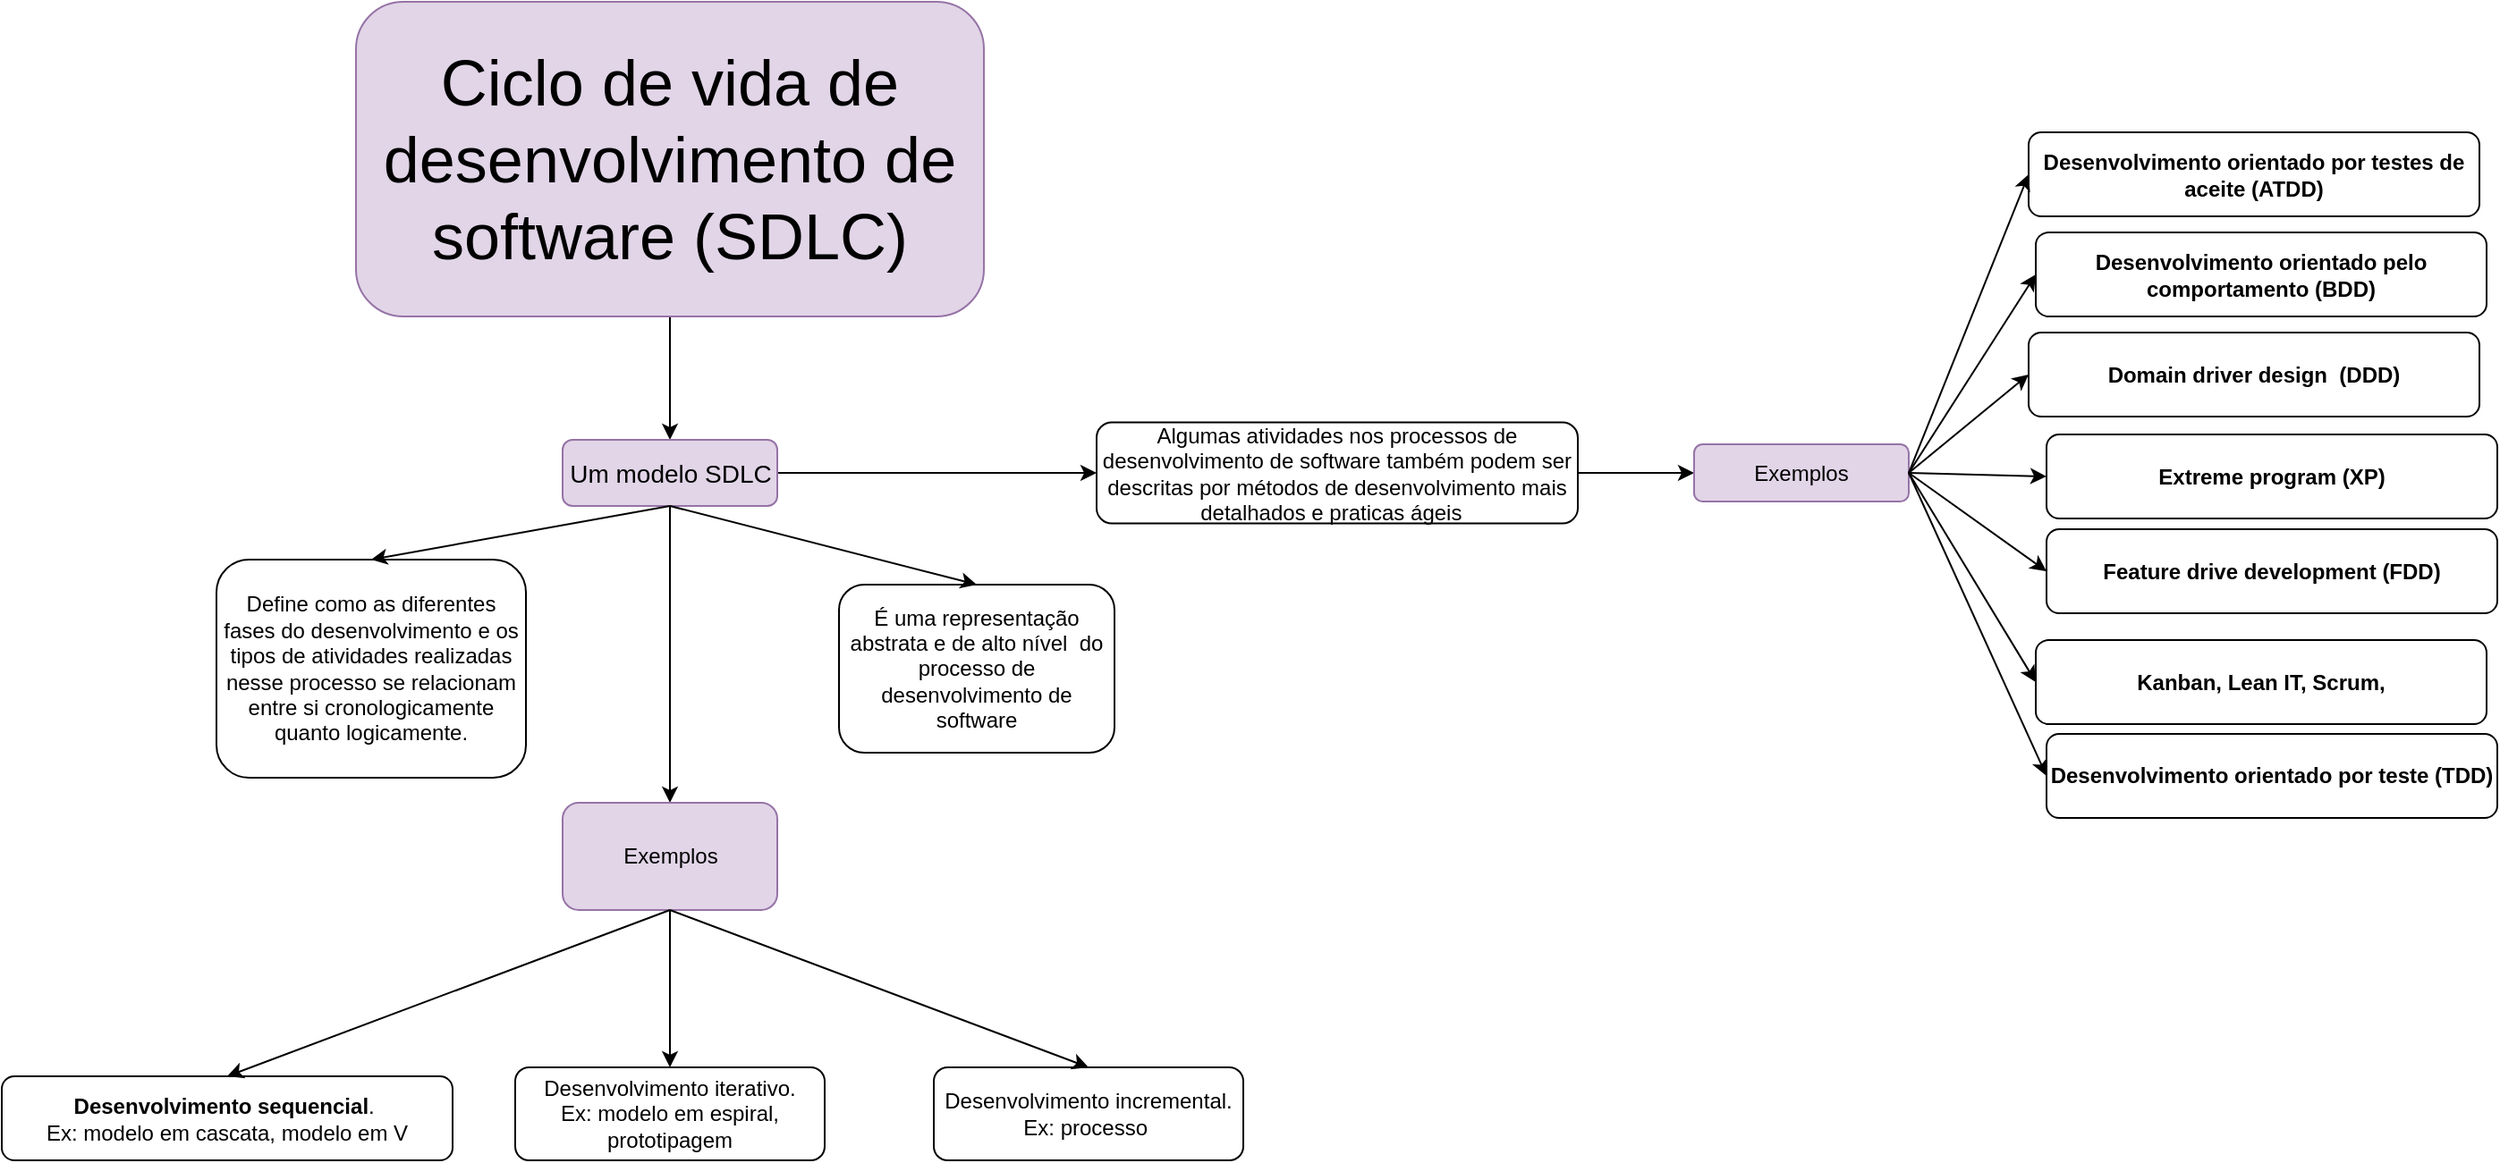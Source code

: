 <mxfile version="22.1.5" type="github" pages="4">
  <diagram name="Subtopico2.1" id="lRviSgMVGL4Z4l4xJwu7">
    <mxGraphModel dx="1032" dy="550" grid="0" gridSize="10" guides="1" tooltips="1" connect="1" arrows="1" fold="1" page="0" pageScale="1" pageWidth="1169" pageHeight="827" math="0" shadow="0">
      <root>
        <mxCell id="0" />
        <mxCell id="1" parent="0" />
        <mxCell id="2uhSqPjALit6IwWoEEMz-7" style="edgeStyle=orthogonalEdgeStyle;rounded=0;orthogonalLoop=1;jettySize=auto;html=1;" parent="1" source="2uhSqPjALit6IwWoEEMz-1" target="2uhSqPjALit6IwWoEEMz-4" edge="1">
          <mxGeometry relative="1" as="geometry" />
        </mxCell>
        <mxCell id="2uhSqPjALit6IwWoEEMz-1" value="&lt;font style=&quot;font-size: 36px;&quot;&gt;Ciclo de vida de desenvolvimento de software (SDLC)&lt;/font&gt;" style="rounded=1;whiteSpace=wrap;html=1;fillColor=#e1d5e7;strokeColor=#9673a6;" parent="1" vertex="1">
          <mxGeometry x="282" y="23" width="351" height="176" as="geometry" />
        </mxCell>
        <mxCell id="2uhSqPjALit6IwWoEEMz-14" style="edgeStyle=orthogonalEdgeStyle;rounded=0;orthogonalLoop=1;jettySize=auto;html=1;" parent="1" source="2uhSqPjALit6IwWoEEMz-4" target="2uhSqPjALit6IwWoEEMz-15" edge="1">
          <mxGeometry relative="1" as="geometry">
            <mxPoint x="342.115" y="286.5" as="targetPoint" />
          </mxGeometry>
        </mxCell>
        <mxCell id="2uhSqPjALit6IwWoEEMz-23" style="edgeStyle=orthogonalEdgeStyle;rounded=0;orthogonalLoop=1;jettySize=auto;html=1;" parent="1" source="2uhSqPjALit6IwWoEEMz-4" target="2uhSqPjALit6IwWoEEMz-25" edge="1">
          <mxGeometry relative="1" as="geometry">
            <mxPoint x="672.115" y="286.5" as="targetPoint" />
          </mxGeometry>
        </mxCell>
        <mxCell id="2uhSqPjALit6IwWoEEMz-4" value="&lt;font style=&quot;font-size: 14px;&quot;&gt;Um modelo SDLC&lt;/font&gt;" style="rounded=1;whiteSpace=wrap;html=1;fillColor=#e1d5e7;strokeColor=#9673a6;" parent="1" vertex="1">
          <mxGeometry x="397.5" y="268" width="120" height="37" as="geometry" />
        </mxCell>
        <mxCell id="2uhSqPjALit6IwWoEEMz-8" value="É uma representação abstrata e de alto nível&amp;nbsp; do processo de desenvolvimento de software" style="rounded=1;whiteSpace=wrap;html=1;" parent="1" vertex="1">
          <mxGeometry x="552" y="349" width="154" height="94" as="geometry" />
        </mxCell>
        <mxCell id="2uhSqPjALit6IwWoEEMz-10" value="" style="endArrow=classic;html=1;rounded=0;exitX=0.5;exitY=1;exitDx=0;exitDy=0;entryX=0.5;entryY=0;entryDx=0;entryDy=0;" parent="1" source="2uhSqPjALit6IwWoEEMz-4" target="2uhSqPjALit6IwWoEEMz-8" edge="1">
          <mxGeometry width="50" height="50" relative="1" as="geometry">
            <mxPoint x="428" y="316" as="sourcePoint" />
            <mxPoint x="478" y="266" as="targetPoint" />
          </mxGeometry>
        </mxCell>
        <mxCell id="2uhSqPjALit6IwWoEEMz-12" value="Define como as diferentes fases do desenvolvimento e os tipos de atividades realizadas nesse processo se relacionam entre si cronologicamente quanto logicamente." style="rounded=1;whiteSpace=wrap;html=1;" parent="1" vertex="1">
          <mxGeometry x="204" y="335" width="173" height="122" as="geometry" />
        </mxCell>
        <mxCell id="2uhSqPjALit6IwWoEEMz-13" value="" style="endArrow=classic;html=1;rounded=0;exitX=0.5;exitY=1;exitDx=0;exitDy=0;entryX=0.5;entryY=0;entryDx=0;entryDy=0;" parent="1" source="2uhSqPjALit6IwWoEEMz-4" target="2uhSqPjALit6IwWoEEMz-12" edge="1">
          <mxGeometry width="50" height="50" relative="1" as="geometry">
            <mxPoint x="468" y="315" as="sourcePoint" />
            <mxPoint x="488" y="276" as="targetPoint" />
          </mxGeometry>
        </mxCell>
        <mxCell id="2uhSqPjALit6IwWoEEMz-15" value="Exemplos" style="whiteSpace=wrap;html=1;fillColor=#e1d5e7;strokeColor=#9673a6;rounded=1;" parent="1" vertex="1">
          <mxGeometry x="397.5" y="471" width="120" height="60" as="geometry" />
        </mxCell>
        <mxCell id="2uhSqPjALit6IwWoEEMz-17" value="&lt;b&gt;Desenvolvimento sequencial&lt;/b&gt;.&amp;nbsp;&lt;br&gt;Ex: modelo em cascata, modelo em V" style="rounded=1;whiteSpace=wrap;html=1;" parent="1" vertex="1">
          <mxGeometry x="84" y="624" width="252" height="47" as="geometry" />
        </mxCell>
        <mxCell id="2uhSqPjALit6IwWoEEMz-18" value="" style="endArrow=classic;html=1;rounded=0;exitX=0.5;exitY=1;exitDx=0;exitDy=0;entryX=0.5;entryY=0;entryDx=0;entryDy=0;" parent="1" source="2uhSqPjALit6IwWoEEMz-15" target="2uhSqPjALit6IwWoEEMz-17" edge="1">
          <mxGeometry width="50" height="50" relative="1" as="geometry">
            <mxPoint x="37" y="341" as="sourcePoint" />
            <mxPoint x="67" y="312" as="targetPoint" />
          </mxGeometry>
        </mxCell>
        <mxCell id="2uhSqPjALit6IwWoEEMz-19" value="Desenvolvimento iterativo.&lt;br&gt;Ex: modelo em espiral, prototipagem" style="rounded=1;whiteSpace=wrap;html=1;" parent="1" vertex="1">
          <mxGeometry x="371" y="619" width="173" height="52" as="geometry" />
        </mxCell>
        <mxCell id="2uhSqPjALit6IwWoEEMz-20" value="" style="endArrow=classic;html=1;rounded=0;exitX=0.5;exitY=1;exitDx=0;exitDy=0;entryX=0.5;entryY=0;entryDx=0;entryDy=0;" parent="1" source="2uhSqPjALit6IwWoEEMz-15" target="2uhSqPjALit6IwWoEEMz-19" edge="1">
          <mxGeometry width="50" height="50" relative="1" as="geometry">
            <mxPoint x="633" y="531" as="sourcePoint" />
            <mxPoint x="242" y="312" as="targetPoint" />
          </mxGeometry>
        </mxCell>
        <mxCell id="2uhSqPjALit6IwWoEEMz-21" value="Desenvolvimento incremental.&lt;br&gt;Ex: processo&amp;nbsp;" style="rounded=1;whiteSpace=wrap;html=1;" parent="1" vertex="1">
          <mxGeometry x="605" y="619" width="173" height="52" as="geometry" />
        </mxCell>
        <mxCell id="2uhSqPjALit6IwWoEEMz-22" value="" style="endArrow=classic;html=1;rounded=0;exitX=0.5;exitY=1;exitDx=0;exitDy=0;entryX=0.5;entryY=0;entryDx=0;entryDy=0;" parent="1" source="2uhSqPjALit6IwWoEEMz-15" target="2uhSqPjALit6IwWoEEMz-21" edge="1">
          <mxGeometry width="50" height="50" relative="1" as="geometry">
            <mxPoint x="641" y="538" as="sourcePoint" />
            <mxPoint x="425" y="319" as="targetPoint" />
          </mxGeometry>
        </mxCell>
        <mxCell id="2uhSqPjALit6IwWoEEMz-26" style="edgeStyle=orthogonalEdgeStyle;rounded=0;orthogonalLoop=1;jettySize=auto;html=1;exitX=1;exitY=0.5;exitDx=0;exitDy=0;entryX=0;entryY=0.5;entryDx=0;entryDy=0;" parent="1" source="2uhSqPjALit6IwWoEEMz-25" target="2uhSqPjALit6IwWoEEMz-27" edge="1">
          <mxGeometry relative="1" as="geometry">
            <mxPoint x="1045.448" y="287" as="targetPoint" />
          </mxGeometry>
        </mxCell>
        <mxCell id="2uhSqPjALit6IwWoEEMz-25" value="Algumas atividades nos processos de desenvolvimento de software também podem ser descritas por métodos de desenvolvimento mais detalhados e praticas ágeis&amp;nbsp;&amp;nbsp;" style="rounded=1;whiteSpace=wrap;html=1;" parent="1" vertex="1">
          <mxGeometry x="696" y="258.25" width="269" height="56.5" as="geometry" />
        </mxCell>
        <mxCell id="2uhSqPjALit6IwWoEEMz-27" value="Exemplos" style="whiteSpace=wrap;html=1;fillColor=#e1d5e7;strokeColor=#9673a6;rounded=1;" parent="1" vertex="1">
          <mxGeometry x="1030" y="270.5" width="120" height="32" as="geometry" />
        </mxCell>
        <mxCell id="2uhSqPjALit6IwWoEEMz-28" value="&lt;b&gt;Desenvolvimento orientado por testes de aceite (ATDD)&lt;/b&gt;" style="rounded=1;whiteSpace=wrap;html=1;" parent="1" vertex="1">
          <mxGeometry x="1217" y="96" width="252" height="47" as="geometry" />
        </mxCell>
        <mxCell id="2uhSqPjALit6IwWoEEMz-29" value="" style="endArrow=classic;html=1;rounded=0;exitX=1;exitY=0.5;exitDx=0;exitDy=0;entryX=0;entryY=0.5;entryDx=0;entryDy=0;" parent="1" source="2uhSqPjALit6IwWoEEMz-27" target="2uhSqPjALit6IwWoEEMz-28" edge="1">
          <mxGeometry width="50" height="50" relative="1" as="geometry">
            <mxPoint x="1154" y="258.25" as="sourcePoint" />
            <mxPoint x="1180" y="-6.25" as="targetPoint" />
          </mxGeometry>
        </mxCell>
        <mxCell id="2uhSqPjALit6IwWoEEMz-32" value="" style="endArrow=classic;html=1;rounded=0;entryX=0;entryY=0.5;entryDx=0;entryDy=0;exitX=1;exitY=0.5;exitDx=0;exitDy=0;" parent="1" source="2uhSqPjALit6IwWoEEMz-27" target="2uhSqPjALit6IwWoEEMz-33" edge="1">
          <mxGeometry width="50" height="50" relative="1" as="geometry">
            <mxPoint x="1165" y="355" as="sourcePoint" />
            <mxPoint x="1204" y="68.75" as="targetPoint" />
          </mxGeometry>
        </mxCell>
        <mxCell id="2uhSqPjALit6IwWoEEMz-33" value="&lt;b&gt;Desenvolvimento orientado pelo comportamento (BDD)&lt;/b&gt;" style="rounded=1;whiteSpace=wrap;html=1;" parent="1" vertex="1">
          <mxGeometry x="1221" y="152" width="252" height="47" as="geometry" />
        </mxCell>
        <mxCell id="2uhSqPjALit6IwWoEEMz-34" value="" style="endArrow=classic;html=1;rounded=0;entryX=0;entryY=0.5;entryDx=0;entryDy=0;exitX=1;exitY=0.5;exitDx=0;exitDy=0;" parent="1" source="2uhSqPjALit6IwWoEEMz-27" target="2uhSqPjALit6IwWoEEMz-35" edge="1">
          <mxGeometry width="50" height="50" relative="1" as="geometry">
            <mxPoint x="1126" y="323.5" as="sourcePoint" />
            <mxPoint x="1190" y="115.75" as="targetPoint" />
          </mxGeometry>
        </mxCell>
        <mxCell id="2uhSqPjALit6IwWoEEMz-35" value="&lt;b&gt;Domain driver design&amp;nbsp; (DDD)&lt;/b&gt;" style="rounded=1;whiteSpace=wrap;html=1;" parent="1" vertex="1">
          <mxGeometry x="1217" y="208" width="252" height="47" as="geometry" />
        </mxCell>
        <mxCell id="2uhSqPjALit6IwWoEEMz-36" value="" style="endArrow=classic;html=1;rounded=0;entryX=0;entryY=0.5;entryDx=0;entryDy=0;exitX=1;exitY=0.5;exitDx=0;exitDy=0;" parent="1" source="2uhSqPjALit6IwWoEEMz-27" target="2uhSqPjALit6IwWoEEMz-37" edge="1">
          <mxGeometry width="50" height="50" relative="1" as="geometry">
            <mxPoint x="1150" y="282.5" as="sourcePoint" />
            <mxPoint x="1174" y="185.75" as="targetPoint" />
          </mxGeometry>
        </mxCell>
        <mxCell id="2uhSqPjALit6IwWoEEMz-37" value="&lt;b&gt;Extreme program (XP)&lt;/b&gt;" style="rounded=1;whiteSpace=wrap;html=1;" parent="1" vertex="1">
          <mxGeometry x="1227" y="265" width="252" height="47" as="geometry" />
        </mxCell>
        <mxCell id="2uhSqPjALit6IwWoEEMz-38" value="" style="endArrow=classic;html=1;rounded=0;entryX=0;entryY=0.5;entryDx=0;entryDy=0;exitX=1;exitY=0.5;exitDx=0;exitDy=0;" parent="1" source="2uhSqPjALit6IwWoEEMz-27" target="2uhSqPjALit6IwWoEEMz-39" edge="1">
          <mxGeometry width="50" height="50" relative="1" as="geometry">
            <mxPoint x="1106" y="355" as="sourcePoint" />
            <mxPoint x="1130" y="253.75" as="targetPoint" />
          </mxGeometry>
        </mxCell>
        <mxCell id="2uhSqPjALit6IwWoEEMz-39" value="&lt;b&gt;Feature drive development (FDD)&lt;/b&gt;" style="rounded=1;whiteSpace=wrap;html=1;" parent="1" vertex="1">
          <mxGeometry x="1227" y="318" width="252" height="47" as="geometry" />
        </mxCell>
        <mxCell id="2uhSqPjALit6IwWoEEMz-40" value="" style="endArrow=classic;html=1;rounded=0;entryX=0;entryY=0.5;entryDx=0;entryDy=0;exitX=1;exitY=0.5;exitDx=0;exitDy=0;" parent="1" source="2uhSqPjALit6IwWoEEMz-27" target="2uhSqPjALit6IwWoEEMz-41" edge="1">
          <mxGeometry width="50" height="50" relative="1" as="geometry">
            <mxPoint x="1154" y="393" as="sourcePoint" />
            <mxPoint x="1128" y="359.75" as="targetPoint" />
          </mxGeometry>
        </mxCell>
        <mxCell id="2uhSqPjALit6IwWoEEMz-41" value="&lt;b&gt;Kanban, Lean IT, Scrum,&lt;/b&gt;" style="rounded=1;whiteSpace=wrap;html=1;" parent="1" vertex="1">
          <mxGeometry x="1221" y="380" width="252" height="47" as="geometry" />
        </mxCell>
        <mxCell id="2uhSqPjALit6IwWoEEMz-42" value="" style="endArrow=classic;html=1;rounded=0;entryX=0;entryY=0.5;entryDx=0;entryDy=0;exitX=1;exitY=0.5;exitDx=0;exitDy=0;" parent="1" source="2uhSqPjALit6IwWoEEMz-27" target="2uhSqPjALit6IwWoEEMz-43" edge="1">
          <mxGeometry width="50" height="50" relative="1" as="geometry">
            <mxPoint x="1160" y="287" as="sourcePoint" />
            <mxPoint x="1134" y="412.25" as="targetPoint" />
          </mxGeometry>
        </mxCell>
        <mxCell id="2uhSqPjALit6IwWoEEMz-43" value="&lt;b&gt;Desenvolvimento orientado por teste (TDD)&lt;/b&gt;" style="rounded=1;whiteSpace=wrap;html=1;" parent="1" vertex="1">
          <mxGeometry x="1227" y="432.5" width="252" height="47" as="geometry" />
        </mxCell>
      </root>
    </mxGraphModel>
  </diagram>
  <diagram id="OWAZIi1sSoX5b2HP1g7s" name="Subtopico2.1.1">
    <mxGraphModel dx="2447" dy="1297" grid="0" gridSize="10" guides="1" tooltips="1" connect="1" arrows="1" fold="1" page="0" pageScale="1" pageWidth="1169" pageHeight="827" math="0" shadow="0">
      <root>
        <mxCell id="0" />
        <mxCell id="1" parent="0" />
        <mxCell id="pDeCSo_xeqtx8VQxJZtU-3" style="edgeStyle=orthogonalEdgeStyle;rounded=0;orthogonalLoop=1;jettySize=auto;html=1;exitX=0.5;exitY=1;exitDx=0;exitDy=0;entryX=0.5;entryY=0;entryDx=0;entryDy=0;" edge="1" parent="1" source="pDeCSo_xeqtx8VQxJZtU-1" target="pDeCSo_xeqtx8VQxJZtU-2">
          <mxGeometry relative="1" as="geometry" />
        </mxCell>
        <mxCell id="pDeCSo_xeqtx8VQxJZtU-1" value="&lt;font style=&quot;font-size: 36px;&quot;&gt;Ciclo de vida de desenvolvimento de software (SDLC)&lt;/font&gt;" style="rounded=1;whiteSpace=wrap;html=1;fillColor=#e1d5e7;strokeColor=#9673a6;" vertex="1" parent="1">
          <mxGeometry x="351" y="16" width="351" height="176" as="geometry" />
        </mxCell>
        <mxCell id="pDeCSo_xeqtx8VQxJZtU-5" style="edgeStyle=orthogonalEdgeStyle;rounded=0;orthogonalLoop=1;jettySize=auto;html=1;" edge="1" parent="1" source="pDeCSo_xeqtx8VQxJZtU-2" target="pDeCSo_xeqtx8VQxJZtU-4">
          <mxGeometry relative="1" as="geometry" />
        </mxCell>
        <mxCell id="pDeCSo_xeqtx8VQxJZtU-2" value="&lt;font style=&quot;font-size: 24px;&quot;&gt;&lt;b&gt;Impactam&lt;/b&gt;&lt;/font&gt;" style="rounded=1;whiteSpace=wrap;html=1;fillColor=#fff2cc;strokeColor=#d6b656;" vertex="1" parent="1">
          <mxGeometry x="467" y="238" width="120" height="60" as="geometry" />
        </mxCell>
        <mxCell id="pDeCSo_xeqtx8VQxJZtU-9" style="edgeStyle=orthogonalEdgeStyle;rounded=0;orthogonalLoop=1;jettySize=auto;html=1;" edge="1" parent="1" source="pDeCSo_xeqtx8VQxJZtU-4" target="pDeCSo_xeqtx8VQxJZtU-10">
          <mxGeometry relative="1" as="geometry">
            <mxPoint x="527" y="556.681" as="targetPoint" />
          </mxGeometry>
        </mxCell>
        <mxCell id="pDeCSo_xeqtx8VQxJZtU-4" value="&lt;font style=&quot;font-size: 47px;&quot;&gt;Testes&lt;/font&gt;" style="rounded=1;whiteSpace=wrap;html=1;fillColor=#e1d5e7;strokeColor=none;fontSize=47;fontStyle=1" vertex="1" parent="1">
          <mxGeometry x="403.75" y="342" width="246.5" height="125.75" as="geometry" />
        </mxCell>
        <mxCell id="pDeCSo_xeqtx8VQxJZtU-6" value="" style="endArrow=classic;html=1;rounded=0;exitX=0.989;exitY=0.081;exitDx=0;exitDy=0;exitPerimeter=0;entryX=0;entryY=0.5;entryDx=0;entryDy=0;" edge="1" parent="1" source="pDeCSo_xeqtx8VQxJZtU-4" target="pDeCSo_xeqtx8VQxJZtU-8">
          <mxGeometry width="50" height="50" relative="1" as="geometry">
            <mxPoint x="650.25" y="339" as="sourcePoint" />
            <mxPoint x="704.323" y="304" as="targetPoint" />
          </mxGeometry>
        </mxCell>
        <mxCell id="pDeCSo_xeqtx8VQxJZtU-8" value="Para serem bem sucedidos, precisam ser adaptados conforme o SDLC." style="rounded=1;whiteSpace=wrap;html=1;" vertex="1" parent="1">
          <mxGeometry x="713" y="277" width="120" height="60" as="geometry" />
        </mxCell>
        <mxCell id="pDeCSo_xeqtx8VQxJZtU-10" value="&lt;span style=&quot;font-size: 24px;&quot;&gt;&lt;b&gt;Em&lt;/b&gt;&lt;/span&gt;" style="rounded=1;whiteSpace=wrap;html=1;fillColor=#fff2cc;strokeColor=#d6b656;" vertex="1" parent="1">
          <mxGeometry x="461" y="511" width="130.75" height="32" as="geometry" />
        </mxCell>
        <mxCell id="pDeCSo_xeqtx8VQxJZtU-11" value="" style="endArrow=classic;html=1;rounded=0;exitX=0.5;exitY=1;exitDx=0;exitDy=0;entryX=0.5;entryY=0;entryDx=0;entryDy=0;" edge="1" parent="1" target="pDeCSo_xeqtx8VQxJZtU-12" source="pDeCSo_xeqtx8VQxJZtU-10">
          <mxGeometry width="50" height="50" relative="1" as="geometry">
            <mxPoint x="460.043" y="538.0" as="sourcePoint" />
            <mxPoint x="403.323" y="686.87" as="targetPoint" />
          </mxGeometry>
        </mxCell>
        <mxCell id="pDeCSo_xeqtx8VQxJZtU-12" value="O Escopo e cronograma das atividades de teste (Ex: níveis de teste e tipos de teste)" style="rounded=1;whiteSpace=wrap;html=1;" vertex="1" parent="1">
          <mxGeometry x="48" y="594" width="164" height="61" as="geometry" />
        </mxCell>
        <mxCell id="pDeCSo_xeqtx8VQxJZtU-13" value="" style="endArrow=classic;html=1;rounded=0;exitX=0.5;exitY=1;exitDx=0;exitDy=0;entryX=0.5;entryY=0;entryDx=0;entryDy=0;" edge="1" parent="1" target="pDeCSo_xeqtx8VQxJZtU-14" source="pDeCSo_xeqtx8VQxJZtU-10">
          <mxGeometry width="50" height="50" relative="1" as="geometry">
            <mxPoint x="698" y="545" as="sourcePoint" />
            <mxPoint x="575.323" y="688.87" as="targetPoint" />
          </mxGeometry>
        </mxCell>
        <mxCell id="pDeCSo_xeqtx8VQxJZtU-14" value="Nível de detalhamento da documentação de teste" style="rounded=1;whiteSpace=wrap;html=1;" vertex="1" parent="1">
          <mxGeometry x="218" y="594" width="164" height="61" as="geometry" />
        </mxCell>
        <mxCell id="pDeCSo_xeqtx8VQxJZtU-15" value="" style="endArrow=classic;html=1;rounded=0;exitX=0.5;exitY=1;exitDx=0;exitDy=0;entryX=0.5;entryY=0;entryDx=0;entryDy=0;" edge="1" parent="1" target="pDeCSo_xeqtx8VQxJZtU-16" source="pDeCSo_xeqtx8VQxJZtU-10">
          <mxGeometry width="50" height="50" relative="1" as="geometry">
            <mxPoint x="696" y="543" as="sourcePoint" />
            <mxPoint x="745.323" y="688.87" as="targetPoint" />
          </mxGeometry>
        </mxCell>
        <mxCell id="pDeCSo_xeqtx8VQxJZtU-16" value="A escolha das técnicas de teste e da abordagem de teste" style="rounded=1;whiteSpace=wrap;html=1;" vertex="1" parent="1">
          <mxGeometry x="387" y="594" width="164" height="61" as="geometry" />
        </mxCell>
        <mxCell id="pDeCSo_xeqtx8VQxJZtU-17" value="" style="endArrow=classic;html=1;rounded=0;exitX=0.5;exitY=1;exitDx=0;exitDy=0;entryX=0.5;entryY=0;entryDx=0;entryDy=0;" edge="1" parent="1" target="pDeCSo_xeqtx8VQxJZtU-18" source="pDeCSo_xeqtx8VQxJZtU-10">
          <mxGeometry width="50" height="50" relative="1" as="geometry">
            <mxPoint x="705" y="543" as="sourcePoint" />
            <mxPoint x="924.323" y="688.87" as="targetPoint" />
          </mxGeometry>
        </mxCell>
        <mxCell id="pDeCSo_xeqtx8VQxJZtU-18" value="A escolha das técnicas de teste e da abordagem de teste" style="rounded=1;whiteSpace=wrap;html=1;" vertex="1" parent="1">
          <mxGeometry x="558" y="596" width="164" height="61" as="geometry" />
        </mxCell>
        <mxCell id="pDeCSo_xeqtx8VQxJZtU-19" value="" style="endArrow=classic;html=1;rounded=0;exitX=0.5;exitY=1;exitDx=0;exitDy=0;entryX=0.5;entryY=0;entryDx=0;entryDy=0;" edge="1" parent="1" target="pDeCSo_xeqtx8VQxJZtU-20" source="pDeCSo_xeqtx8VQxJZtU-10">
          <mxGeometry width="50" height="50" relative="1" as="geometry">
            <mxPoint x="702" y="543" as="sourcePoint" />
            <mxPoint x="1100.323" y="688.87" as="targetPoint" />
          </mxGeometry>
        </mxCell>
        <mxCell id="pDeCSo_xeqtx8VQxJZtU-20" value="A extensão da automação de teste" style="rounded=1;whiteSpace=wrap;html=1;" vertex="1" parent="1">
          <mxGeometry x="729" y="594" width="164" height="61" as="geometry" />
        </mxCell>
        <mxCell id="pDeCSo_xeqtx8VQxJZtU-21" value="" style="endArrow=classic;html=1;rounded=0;exitX=0.5;exitY=1;exitDx=0;exitDy=0;entryX=0.5;entryY=0;entryDx=0;entryDy=0;" edge="1" parent="1" target="pDeCSo_xeqtx8VQxJZtU-22" source="pDeCSo_xeqtx8VQxJZtU-10">
          <mxGeometry width="50" height="50" relative="1" as="geometry">
            <mxPoint x="713" y="545" as="sourcePoint" />
            <mxPoint x="1287.323" y="690.87" as="targetPoint" />
          </mxGeometry>
        </mxCell>
        <mxCell id="pDeCSo_xeqtx8VQxJZtU-22" value="O papel e responsabilidade de um testador" style="rounded=1;whiteSpace=wrap;html=1;" vertex="1" parent="1">
          <mxGeometry x="906" y="594" width="164" height="61" as="geometry" />
        </mxCell>
        <mxCell id="pDeCSo_xeqtx8VQxJZtU-31" style="edgeStyle=orthogonalEdgeStyle;rounded=0;orthogonalLoop=1;jettySize=auto;html=1;" edge="1" parent="1" source="pDeCSo_xeqtx8VQxJZtU-26" target="pDeCSo_xeqtx8VQxJZtU-30">
          <mxGeometry relative="1" as="geometry" />
        </mxCell>
        <mxCell id="pDeCSo_xeqtx8VQxJZtU-26" value="&lt;font style=&quot;font-size: 18px;&quot;&gt;Modelo Sequencial&lt;/font&gt;" style="rounded=1;whiteSpace=wrap;html=1;fillColor=#e1d5e7;strokeColor=#9673a6;" vertex="1" parent="1">
          <mxGeometry x="-3" y="-33" width="130" height="62" as="geometry" />
        </mxCell>
        <mxCell id="pDeCSo_xeqtx8VQxJZtU-27" value="" style="endArrow=classic;html=1;rounded=0;exitX=0;exitY=0.5;exitDx=0;exitDy=0;entryX=1;entryY=0.5;entryDx=0;entryDy=0;" edge="1" parent="1" source="pDeCSo_xeqtx8VQxJZtU-1" target="pDeCSo_xeqtx8VQxJZtU-26">
          <mxGeometry width="50" height="50" relative="1" as="geometry">
            <mxPoint x="176" y="211" as="sourcePoint" />
            <mxPoint x="241" y="166" as="targetPoint" />
          </mxGeometry>
        </mxCell>
        <mxCell id="pDeCSo_xeqtx8VQxJZtU-28" value="&lt;font style=&quot;font-size: 18px;&quot;&gt;Modelo iterativo e incremental&lt;/font&gt;" style="rounded=1;whiteSpace=wrap;html=1;fillColor=#e1d5e7;strokeColor=#9673a6;" vertex="1" parent="1">
          <mxGeometry y="154" width="130" height="62" as="geometry" />
        </mxCell>
        <mxCell id="pDeCSo_xeqtx8VQxJZtU-29" value="" style="endArrow=classic;html=1;rounded=0;exitX=0;exitY=0.5;exitDx=0;exitDy=0;entryX=1;entryY=0.5;entryDx=0;entryDy=0;" edge="1" parent="1" target="pDeCSo_xeqtx8VQxJZtU-28" source="pDeCSo_xeqtx8VQxJZtU-1">
          <mxGeometry width="50" height="50" relative="1" as="geometry">
            <mxPoint x="355" y="203" as="sourcePoint" />
            <mxPoint x="245" y="265" as="targetPoint" />
          </mxGeometry>
        </mxCell>
        <mxCell id="pDeCSo_xeqtx8VQxJZtU-30" value="Nas fases iniciais, os testadores normalmente participam das seguintes atividades" style="rounded=1;whiteSpace=wrap;html=1;" vertex="1" parent="1">
          <mxGeometry x="-207" y="-40.5" width="136" height="77" as="geometry" />
        </mxCell>
        <mxCell id="pDeCSo_xeqtx8VQxJZtU-33" value="" style="endArrow=classic;html=1;rounded=0;exitX=0;exitY=0.5;exitDx=0;exitDy=0;entryX=1;entryY=0.5;entryDx=0;entryDy=0;" edge="1" parent="1" source="pDeCSo_xeqtx8VQxJZtU-30" target="pDeCSo_xeqtx8VQxJZtU-34">
          <mxGeometry width="50" height="50" relative="1" as="geometry">
            <mxPoint x="-197" y="8" as="sourcePoint" />
            <mxPoint x="-311" y="6" as="targetPoint" />
          </mxGeometry>
        </mxCell>
        <mxCell id="pDeCSo_xeqtx8VQxJZtU-34" value="Revisões de requisitos" style="rounded=1;whiteSpace=wrap;html=1;" vertex="1" parent="1">
          <mxGeometry x="-385" y="34" width="89" height="39" as="geometry" />
        </mxCell>
        <mxCell id="pDeCSo_xeqtx8VQxJZtU-36" value="" style="endArrow=classic;html=1;rounded=0;exitX=0;exitY=0.5;exitDx=0;exitDy=0;entryX=1;entryY=0.5;entryDx=0;entryDy=0;" edge="1" parent="1" target="pDeCSo_xeqtx8VQxJZtU-37">
          <mxGeometry width="50" height="50" relative="1" as="geometry">
            <mxPoint x="-207" y="-2" as="sourcePoint" />
            <mxPoint x="-311" y="-47" as="targetPoint" />
          </mxGeometry>
        </mxCell>
        <mxCell id="pDeCSo_xeqtx8VQxJZtU-37" value="Análise de testes" style="rounded=1;whiteSpace=wrap;html=1;" vertex="1" parent="1">
          <mxGeometry x="-385" y="-16" width="89" height="39" as="geometry" />
        </mxCell>
        <mxCell id="pDeCSo_xeqtx8VQxJZtU-38" value="" style="endArrow=classic;html=1;rounded=0;exitX=0;exitY=0.5;exitDx=0;exitDy=0;entryX=1;entryY=0.5;entryDx=0;entryDy=0;" edge="1" parent="1" target="pDeCSo_xeqtx8VQxJZtU-39" source="pDeCSo_xeqtx8VQxJZtU-30">
          <mxGeometry width="50" height="50" relative="1" as="geometry">
            <mxPoint x="-197" y="-1" as="sourcePoint" />
            <mxPoint x="-311" y="-98" as="targetPoint" />
          </mxGeometry>
        </mxCell>
        <mxCell id="pDeCSo_xeqtx8VQxJZtU-39" value="Projeto de testes" style="rounded=1;whiteSpace=wrap;html=1;" vertex="1" parent="1">
          <mxGeometry x="-385" y="-67" width="89" height="39" as="geometry" />
        </mxCell>
        <mxCell id="pDeCSo_xeqtx8VQxJZtU-42" value="" style="edgeStyle=orthogonalEdgeStyle;rounded=0;orthogonalLoop=1;jettySize=auto;html=1;" edge="1" parent="1" source="pDeCSo_xeqtx8VQxJZtU-40" target="pDeCSo_xeqtx8VQxJZtU-41">
          <mxGeometry relative="1" as="geometry" />
        </mxCell>
        <mxCell id="pDeCSo_xeqtx8VQxJZtU-40" value="" style="shape=curlyBracket;whiteSpace=wrap;html=1;rounded=1;labelPosition=left;verticalLabelPosition=middle;align=right;verticalAlign=middle;" vertex="1" parent="1">
          <mxGeometry x="-447" y="-85.5" width="51" height="167" as="geometry" />
        </mxCell>
        <mxCell id="pDeCSo_xeqtx8VQxJZtU-41" value="Como nesse modelo o&amp;nbsp; código executável é criado nas fases posteriores, os testes dinâmicos não podem ser realizados no início do SDLC" style="whiteSpace=wrap;html=1;align=right;rounded=1;" vertex="1" parent="1">
          <mxGeometry x="-658" y="-43" width="166.5" height="82" as="geometry" />
        </mxCell>
        <mxCell id="pDeCSo_xeqtx8VQxJZtU-43" style="edgeStyle=orthogonalEdgeStyle;rounded=0;orthogonalLoop=1;jettySize=auto;html=1;exitX=0;exitY=0.5;exitDx=0;exitDy=0;" edge="1" parent="1" target="pDeCSo_xeqtx8VQxJZtU-44" source="pDeCSo_xeqtx8VQxJZtU-28">
          <mxGeometry relative="1" as="geometry">
            <mxPoint x="3" y="194.5" as="sourcePoint" />
          </mxGeometry>
        </mxCell>
        <mxCell id="pDeCSo_xeqtx8VQxJZtU-46" value="" style="edgeStyle=orthogonalEdgeStyle;rounded=0;orthogonalLoop=1;jettySize=auto;html=1;" edge="1" parent="1" source="pDeCSo_xeqtx8VQxJZtU-44" target="pDeCSo_xeqtx8VQxJZtU-45">
          <mxGeometry relative="1" as="geometry" />
        </mxCell>
        <mxCell id="pDeCSo_xeqtx8VQxJZtU-44" value="Como em cada iteração é entregado um protótipo funcional ou incremento de produto, a cada iteração os testes estáticos e dinâmicos podem ser realizados em todos os níveis" style="rounded=1;whiteSpace=wrap;html=1;" vertex="1" parent="1">
          <mxGeometry x="-231" y="133.75" width="163" height="102.5" as="geometry" />
        </mxCell>
        <mxCell id="pDeCSo_xeqtx8VQxJZtU-45" value="A entrega frequente de incrementos exige feedbacks rápido e testes de regressão extensivos" style="whiteSpace=wrap;html=1;rounded=1;" vertex="1" parent="1">
          <mxGeometry x="-445" y="147.75" width="134" height="74.5" as="geometry" />
        </mxCell>
        <mxCell id="pDeCSo_xeqtx8VQxJZtU-47" value="&lt;font style=&quot;font-size: 18px;&quot;&gt;Desenvolvimento Ágil&lt;/font&gt;" style="rounded=1;whiteSpace=wrap;html=1;fillColor=#e1d5e7;strokeColor=#9673a6;" vertex="1" parent="1">
          <mxGeometry x="-12" y="342" width="148" height="62" as="geometry" />
        </mxCell>
        <mxCell id="pDeCSo_xeqtx8VQxJZtU-48" value="" style="endArrow=classic;html=1;rounded=0;exitX=0;exitY=0.5;exitDx=0;exitDy=0;entryX=1;entryY=0.5;entryDx=0;entryDy=0;" edge="1" parent="1" target="pDeCSo_xeqtx8VQxJZtU-47" source="pDeCSo_xeqtx8VQxJZtU-1">
          <mxGeometry width="50" height="50" relative="1" as="geometry">
            <mxPoint x="277" y="298" as="sourcePoint" />
            <mxPoint x="171" y="459" as="targetPoint" />
          </mxGeometry>
        </mxCell>
        <mxCell id="pDeCSo_xeqtx8VQxJZtU-49" style="edgeStyle=orthogonalEdgeStyle;rounded=0;orthogonalLoop=1;jettySize=auto;html=1;exitX=0;exitY=0.5;exitDx=0;exitDy=0;" edge="1" parent="1" target="pDeCSo_xeqtx8VQxJZtU-50" source="pDeCSo_xeqtx8VQxJZtU-47">
          <mxGeometry relative="1" as="geometry">
            <mxPoint x="-12" y="372" as="sourcePoint" />
          </mxGeometry>
        </mxCell>
        <mxCell id="pDeCSo_xeqtx8VQxJZtU-52" value="" style="edgeStyle=orthogonalEdgeStyle;rounded=0;orthogonalLoop=1;jettySize=auto;html=1;" edge="1" parent="1" source="pDeCSo_xeqtx8VQxJZtU-50" target="pDeCSo_xeqtx8VQxJZtU-51">
          <mxGeometry relative="1" as="geometry" />
        </mxCell>
        <mxCell id="pDeCSo_xeqtx8VQxJZtU-50" value="Como supõe que mudanças podem ocorrer ao longo do projeto, a &lt;b&gt;documentação leve&lt;/b&gt; e a ampla automação de testes para facilitar o teste de regressão, são favorecidas em projetos ágeis." style="rounded=1;whiteSpace=wrap;html=1;" vertex="1" parent="1">
          <mxGeometry x="-234" y="321.75" width="163" height="102.5" as="geometry" />
        </mxCell>
        <mxCell id="pDeCSo_xeqtx8VQxJZtU-51" value="A maior parte dos testes manuais tendem a ser feitas por técnicas de teste baseadas na&lt;b&gt; experiência&lt;/b&gt; que não exigem análise e projeto de teste prévio extensivo." style="whiteSpace=wrap;html=1;rounded=1;" vertex="1" parent="1">
          <mxGeometry x="-520" y="328.5" width="217.5" height="89" as="geometry" />
        </mxCell>
      </root>
    </mxGraphModel>
  </diagram>
  <diagram id="Ow_Ap02Mmwz1ZQOo2832" name="Subtopico2.1.2">
    <mxGraphModel dx="1032" dy="1377" grid="0" gridSize="10" guides="1" tooltips="1" connect="1" arrows="1" fold="1" page="1" pageScale="1" pageWidth="1169" pageHeight="827" math="0" shadow="0">
      <root>
        <mxCell id="0" />
        <mxCell id="1" parent="0" />
        <mxCell id="4xPgTym0uy1COqajJcjv-3" value="" style="edgeStyle=orthogonalEdgeStyle;rounded=0;orthogonalLoop=1;jettySize=auto;html=1;" parent="1" source="4xPgTym0uy1COqajJcjv-1" target="4xPgTym0uy1COqajJcjv-2" edge="1">
          <mxGeometry relative="1" as="geometry" />
        </mxCell>
        <mxCell id="4xPgTym0uy1COqajJcjv-7" value="" style="edgeStyle=orthogonalEdgeStyle;rounded=0;orthogonalLoop=1;jettySize=auto;html=1;dashed=1;" parent="1" source="4xPgTym0uy1COqajJcjv-1" target="4xPgTym0uy1COqajJcjv-6" edge="1">
          <mxGeometry relative="1" as="geometry" />
        </mxCell>
        <mxCell id="4xPgTym0uy1COqajJcjv-1" value="&lt;font style=&quot;font-size: 36px;&quot;&gt;Boas práticas de teste&lt;/font&gt;" style="rounded=1;whiteSpace=wrap;html=1;fillColor=#e1d5e7;strokeColor=#9673a6;" parent="1" vertex="1">
          <mxGeometry x="420" y="-786" width="330" height="103" as="geometry" />
        </mxCell>
        <mxCell id="4xPgTym0uy1COqajJcjv-2" value="&lt;font style=&quot;font-size: 14px;&quot;&gt;São independentes do SDLC escolhido e incluem&lt;/font&gt;" style="whiteSpace=wrap;html=1;fillColor=#e1d5e7;strokeColor=#9673a6;rounded=1;" parent="1" vertex="1">
          <mxGeometry x="489.25" y="-612" width="191.5" height="90" as="geometry" />
        </mxCell>
        <mxCell id="4xPgTym0uy1COqajJcjv-4" value="" style="endArrow=classic;html=1;rounded=0;exitX=0.5;exitY=1;exitDx=0;exitDy=0;entryX=0.5;entryY=0;entryDx=0;entryDy=0;" parent="1" source="4xPgTym0uy1COqajJcjv-2" target="4xPgTym0uy1COqajJcjv-5" edge="1">
          <mxGeometry width="50" height="50" relative="1" as="geometry">
            <mxPoint x="558" y="-363" as="sourcePoint" />
            <mxPoint x="465" y="-423" as="targetPoint" />
          </mxGeometry>
        </mxCell>
        <mxCell id="4xPgTym0uy1COqajJcjv-5" value="Para cada atividade de &lt;b&gt;desenvolvimento&lt;/b&gt; de software, há uma atividade de &lt;b&gt;teste &lt;/b&gt;correspondente, de modo que todas as atividades de desenvolvimento estejam sujeitam ao controle de qualidade" style="rounded=1;whiteSpace=wrap;html=1;" parent="1" vertex="1">
          <mxGeometry x="109" y="-413" width="241" height="122" as="geometry" />
        </mxCell>
        <mxCell id="4xPgTym0uy1COqajJcjv-6" value="São três boas práticas citada no syllabus" style="whiteSpace=wrap;html=1;fillColor=#e1d5e7;strokeColor=#9673a6;rounded=1;" parent="1" vertex="1">
          <mxGeometry x="892" y="-764.5" width="120" height="60" as="geometry" />
        </mxCell>
        <mxCell id="4xPgTym0uy1COqajJcjv-8" value="" style="endArrow=classic;html=1;rounded=0;exitX=0.5;exitY=1;exitDx=0;exitDy=0;entryX=0.5;entryY=0;entryDx=0;entryDy=0;" parent="1" source="4xPgTym0uy1COqajJcjv-2" target="4xPgTym0uy1COqajJcjv-9" edge="1">
          <mxGeometry width="50" height="50" relative="1" as="geometry">
            <mxPoint x="829" y="-524" as="sourcePoint" />
            <mxPoint x="709" y="-425" as="targetPoint" />
          </mxGeometry>
        </mxCell>
        <mxCell id="4xPgTym0uy1COqajJcjv-9" value="&lt;b&gt;Diferentes níveis &lt;/b&gt;de teste têm &lt;b&gt;objetivos &lt;/b&gt;de teste &lt;b&gt;específicos &lt;/b&gt;e &lt;b&gt;diferentes&lt;/b&gt;, o que permite que os testes sejam adequadamente abrangentes, evitando redundância" style="rounded=1;whiteSpace=wrap;html=1;" parent="1" vertex="1">
          <mxGeometry x="356" y="-412" width="241" height="122" as="geometry" />
        </mxCell>
        <mxCell id="4xPgTym0uy1COqajJcjv-10" value="" style="endArrow=classic;html=1;rounded=0;exitX=0.5;exitY=1;exitDx=0;exitDy=0;entryX=0.5;entryY=0;entryDx=0;entryDy=0;" parent="1" source="4xPgTym0uy1COqajJcjv-2" target="4xPgTym0uy1COqajJcjv-11" edge="1">
          <mxGeometry width="50" height="50" relative="1" as="geometry">
            <mxPoint x="829" y="-522" as="sourcePoint" />
            <mxPoint x="953" y="-425" as="targetPoint" />
          </mxGeometry>
        </mxCell>
        <mxCell id="4xPgTym0uy1COqajJcjv-11" value="A análise e a modelagem do teste para um determinado nível de teste começam durante a fase de desenvolvimento correspondente do SDLC, para que o teste possa aderir ao princípio do teste antecipado." style="rounded=1;whiteSpace=wrap;html=1;" parent="1" vertex="1">
          <mxGeometry x="603" y="-412" width="241" height="122" as="geometry" />
        </mxCell>
        <mxCell id="aZthI20SdPZmj2drnppr-1" value="" style="endArrow=classic;html=1;rounded=0;exitX=0.5;exitY=1;exitDx=0;exitDy=0;entryX=0.5;entryY=0;entryDx=0;entryDy=0;" parent="1" source="4xPgTym0uy1COqajJcjv-2" target="aZthI20SdPZmj2drnppr-2" edge="1">
          <mxGeometry width="50" height="50" relative="1" as="geometry">
            <mxPoint x="832" y="-523" as="sourcePoint" />
            <mxPoint x="1200" y="-426" as="targetPoint" />
          </mxGeometry>
        </mxCell>
        <mxCell id="aZthI20SdPZmj2drnppr-2" value="Os testadores estão envolvidos na revisão dos produtos de trabalho, assim que os rascunhos dessa documentação estiverem disponíveis, de modo que esse teste antecipado e a detecção de defeitos passam a apoiar a estratégia de teste shift-left" style="rounded=1;whiteSpace=wrap;html=1;" parent="1" vertex="1">
          <mxGeometry x="850" y="-413" width="241" height="122" as="geometry" />
        </mxCell>
      </root>
    </mxGraphModel>
  </diagram>
  <diagram id="7BJ6L7nF8Z0X__2qfpdp" name="Subtopico2.1.3">
    <mxGraphModel dx="2124" dy="1377" grid="0" gridSize="10" guides="1" tooltips="1" connect="1" arrows="1" fold="1" page="1" pageScale="1" pageWidth="1169" pageHeight="827" math="0" shadow="0">
      <root>
        <mxCell id="0" />
        <mxCell id="1" parent="0" />
        <mxCell id="Ud636p5tOAt89pVcciKR-15" value="" style="edgeStyle=orthogonalEdgeStyle;rounded=0;orthogonalLoop=1;jettySize=auto;html=1;" parent="1" source="Ud636p5tOAt89pVcciKR-1" target="Ud636p5tOAt89pVcciKR-14" edge="1">
          <mxGeometry relative="1" as="geometry" />
        </mxCell>
        <mxCell id="Ud636p5tOAt89pVcciKR-1" value="&lt;font style=&quot;font-size: 36px;&quot;&gt;Abordagens de desenvolvimento que priorizam os testes&lt;/font&gt;" style="rounded=1;whiteSpace=wrap;html=1;fillColor=#e1d5e7;strokeColor=#9673a6;" parent="1" vertex="1">
          <mxGeometry x="353" y="-789" width="432" height="142" as="geometry" />
        </mxCell>
        <mxCell id="Ud636p5tOAt89pVcciKR-2" value="" style="endArrow=classic;html=1;rounded=0;exitX=0.531;exitY=1;exitDx=0;exitDy=0;exitPerimeter=0;entryX=0.5;entryY=0;entryDx=0;entryDy=0;" parent="1" source="Ud636p5tOAt89pVcciKR-1" target="Ud636p5tOAt89pVcciKR-5" edge="1">
          <mxGeometry width="50" height="50" relative="1" as="geometry">
            <mxPoint x="580" y="-652" as="sourcePoint" />
            <mxPoint x="426" y="-599" as="targetPoint" />
          </mxGeometry>
        </mxCell>
        <mxCell id="Ud636p5tOAt89pVcciKR-3" value="" style="endArrow=classic;html=1;rounded=0;exitX=0.528;exitY=0.993;exitDx=0;exitDy=0;exitPerimeter=0;entryX=0.5;entryY=0;entryDx=0;entryDy=0;" parent="1" source="Ud636p5tOAt89pVcciKR-1" target="Ud636p5tOAt89pVcciKR-6" edge="1">
          <mxGeometry width="50" height="50" relative="1" as="geometry">
            <mxPoint x="588" y="-638" as="sourcePoint" />
            <mxPoint x="581" y="-576" as="targetPoint" />
          </mxGeometry>
        </mxCell>
        <mxCell id="Ud636p5tOAt89pVcciKR-4" value="" style="endArrow=classic;html=1;rounded=0;exitX=0.526;exitY=1;exitDx=0;exitDy=0;exitPerimeter=0;entryX=0.5;entryY=0;entryDx=0;entryDy=0;" parent="1" source="Ud636p5tOAt89pVcciKR-1" target="Ud636p5tOAt89pVcciKR-7" edge="1">
          <mxGeometry width="50" height="50" relative="1" as="geometry">
            <mxPoint x="601" y="-606" as="sourcePoint" />
            <mxPoint x="732" y="-588" as="targetPoint" />
          </mxGeometry>
        </mxCell>
        <mxCell id="Ud636p5tOAt89pVcciKR-5" value="ATDD" style="rounded=1;whiteSpace=wrap;html=1;" parent="1" vertex="1">
          <mxGeometry x="135" y="-598" width="120" height="60" as="geometry" />
        </mxCell>
        <mxCell id="Ud636p5tOAt89pVcciKR-6" value="TDD" style="rounded=1;whiteSpace=wrap;html=1;" parent="1" vertex="1">
          <mxGeometry x="521" y="-593" width="120" height="60" as="geometry" />
        </mxCell>
        <mxCell id="Ud636p5tOAt89pVcciKR-13" value="" style="edgeStyle=orthogonalEdgeStyle;rounded=0;orthogonalLoop=1;jettySize=auto;html=1;" parent="1" source="Ud636p5tOAt89pVcciKR-7" target="Ud636p5tOAt89pVcciKR-12" edge="1">
          <mxGeometry relative="1" as="geometry" />
        </mxCell>
        <mxCell id="Ud636p5tOAt89pVcciKR-7" value="BDD" style="rounded=1;whiteSpace=wrap;html=1;" parent="1" vertex="1">
          <mxGeometry x="964" y="-613" width="120" height="60" as="geometry" />
        </mxCell>
        <mxCell id="Ud636p5tOAt89pVcciKR-8" value="&lt;div&gt;Direciona a codificação por meio de casos de teste (em vez de um projeto de software extenso)&lt;/div&gt;" style="whiteSpace=wrap;html=1;rounded=1;" parent="1" vertex="1">
          <mxGeometry x="-36" y="-486" width="227" height="63" as="geometry" />
        </mxCell>
        <mxCell id="Ud636p5tOAt89pVcciKR-10" value="Deriva testes de critérios de aceite como parte do processo de desenho do sistema" style="whiteSpace=wrap;html=1;rounded=1;" parent="1" vertex="1">
          <mxGeometry x="447" y="-489" width="134" height="68" as="geometry" />
        </mxCell>
        <mxCell id="Ud636p5tOAt89pVcciKR-12" value="" style="whiteSpace=wrap;html=1;rounded=1;" parent="1" vertex="1">
          <mxGeometry x="964" y="-457" width="120" height="60" as="geometry" />
        </mxCell>
        <mxCell id="Ud636p5tOAt89pVcciKR-14" value="Essas abordagens implementam o princípio dos testes antecipados e seguem a abordagem shift-left" style="whiteSpace=wrap;html=1;fillColor=#e1d5e7;strokeColor=#9673a6;rounded=1;" parent="1" vertex="1">
          <mxGeometry x="2" y="-765.5" width="151" height="95" as="geometry" />
        </mxCell>
        <mxCell id="Vui5EEZoHwY-jhYeUK25-1" value="" style="endArrow=classic;html=1;rounded=0;exitX=0.5;exitY=1;exitDx=0;exitDy=0;entryX=0.457;entryY=0.024;entryDx=0;entryDy=0;entryPerimeter=0;" edge="1" parent="1" source="Ud636p5tOAt89pVcciKR-5" target="Ud636p5tOAt89pVcciKR-8">
          <mxGeometry width="50" height="50" relative="1" as="geometry">
            <mxPoint x="501" y="-516" as="sourcePoint" />
            <mxPoint x="551" y="-566" as="targetPoint" />
          </mxGeometry>
        </mxCell>
        <mxCell id="Vui5EEZoHwY-jhYeUK25-2" value="Os testes são escritos primeiro, depois o código é escrito para satisfazer os testes e, em seguida, os teste e o código são refatorados." style="whiteSpace=wrap;html=1;rounded=1;" vertex="1" parent="1">
          <mxGeometry x="197" y="-489" width="227" height="63" as="geometry" />
        </mxCell>
        <mxCell id="Vui5EEZoHwY-jhYeUK25-3" value="" style="endArrow=classic;html=1;rounded=0;exitX=0.5;exitY=1;exitDx=0;exitDy=0;entryX=0.457;entryY=0.024;entryDx=0;entryDy=0;entryPerimeter=0;" edge="1" parent="1" target="Vui5EEZoHwY-jhYeUK25-2" source="Ud636p5tOAt89pVcciKR-5">
          <mxGeometry width="50" height="50" relative="1" as="geometry">
            <mxPoint x="422" y="-560" as="sourcePoint" />
            <mxPoint x="804" y="-570" as="targetPoint" />
          </mxGeometry>
        </mxCell>
        <mxCell id="Vui5EEZoHwY-jhYeUK25-7" value="" style="endArrow=classic;html=1;rounded=0;exitX=0.5;exitY=1;exitDx=0;exitDy=0;entryX=0.5;entryY=0;entryDx=0;entryDy=0;" edge="1" parent="1" source="Ud636p5tOAt89pVcciKR-6" target="Ud636p5tOAt89pVcciKR-10">
          <mxGeometry width="50" height="50" relative="1" as="geometry">
            <mxPoint x="564" y="-505" as="sourcePoint" />
            <mxPoint x="614" y="-555" as="targetPoint" />
          </mxGeometry>
        </mxCell>
        <mxCell id="Vui5EEZoHwY-jhYeUK25-56" value="Os testes são escritos antes que a parte do aplicativo relacionada" style="whiteSpace=wrap;html=1;rounded=1;" vertex="1" parent="1">
          <mxGeometry x="585" y="-489" width="134" height="68" as="geometry" />
        </mxCell>
        <mxCell id="Vui5EEZoHwY-jhYeUK25-57" value="" style="endArrow=classic;html=1;rounded=0;exitX=0.5;exitY=1;exitDx=0;exitDy=0;entryX=0.5;entryY=0;entryDx=0;entryDy=0;" edge="1" parent="1" target="Vui5EEZoHwY-jhYeUK25-56" source="Ud636p5tOAt89pVcciKR-6">
          <mxGeometry width="50" height="50" relative="1" as="geometry">
            <mxPoint x="591" y="-523" as="sourcePoint" />
            <mxPoint x="624" y="-545" as="targetPoint" />
          </mxGeometry>
        </mxCell>
      </root>
    </mxGraphModel>
  </diagram>
</mxfile>
